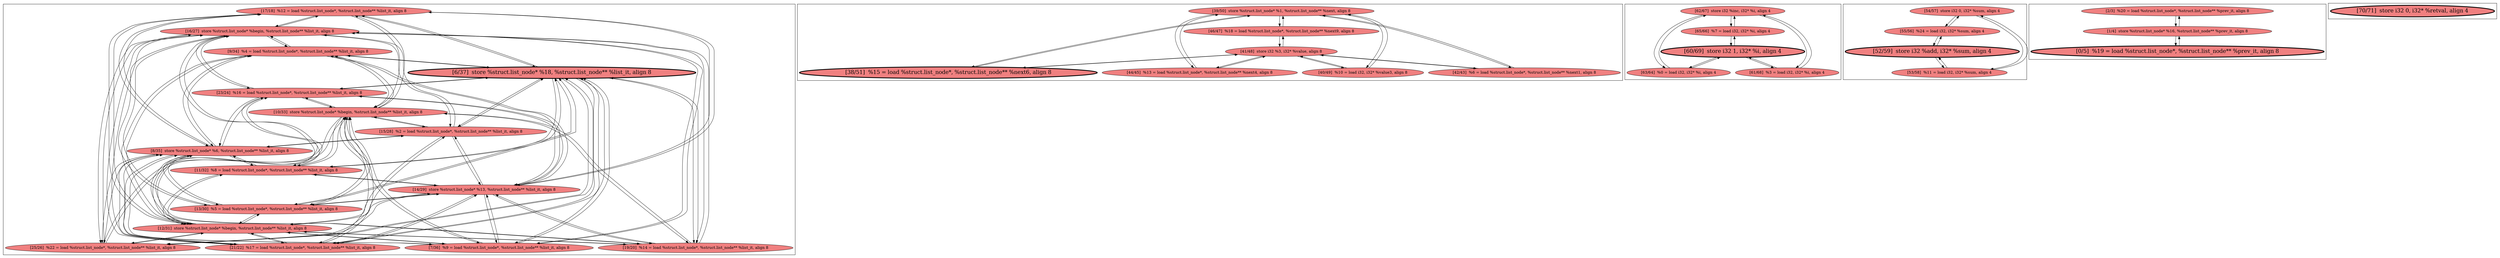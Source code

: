 
digraph G {



node120->node115 [ ]
node119->node117 [ ]
node117->node120 [ ]
node120->node117 [ ]
node115->node119 [ ]
node127->node123 [ ]
node133->node130 [ ]
node120->node123 [ ]
node123->node120 [ ]
node130->node133 [ ]
node147->node145 [ ]
node114->node125 [ ]
node125->node118 [ ]
node118->node125 [ ]
node124->node115 [ ]
node115->node124 [ ]
node137->node138 [ ]
node124->node123 [ ]
node115->node120 [ ]
node117->node127 [ ]
node123->node124 [ ]
node117->node124 [ ]
node124->node117 [ ]
node127->node115 [ ]
node117->node119 [ ]
node125->node126 [ ]
node123->node119 [ ]
node119->node123 [ ]
node114->node123 [ ]
node132->node135 [ ]
node122->node115 [ ]
node132->node136 [ ]
node130->node132 [ ]
node136->node132 [ ]
node146->node148 [ ]
node148->node149 [ ]
node132->node130 [ ]
node149->node148 [ ]
node118->node129 [ ]
node122->node121 [ ]
node117->node116 [ ]
node127->node125 [ ]
node121->node122 [ ]
node145->node148 [ ]
node123->node127 [ ]
node148->node145 [ ]
node120->node125 [ ]
node127->node129 [ ]
node147->node146 [ ]
node146->node147 [ ]
node117->node114 [ ]
node114->node117 [ ]
node119->node125 [ ]
node129->node114 [ ]
node121->node124 [ ]
node114->node129 [ ]
node149->node147 [ ]
node126->node123 [ ]
node116->node117 [ ]
node126->node117 [ ]
node126->node125 [ ]
node129->node128 [ ]
node147->node149 [ ]
node121->node127 [ ]
node129->node116 [ ]
node119->node115 [ ]
node115->node126 [ ]
node123->node126 [ ]
node127->node121 [ ]
node136->node133 [ ]
node125->node116 [ ]
node129->node124 [ ]
node121->node114 [ ]
node128->node115 [ ]
node118->node117 [ ]
node139->node140 [ ]
node139->node138 [ ]
node125->node128 [ ]
node133->node136 [ ]
node116->node121 [ ]
node133->node131 [ ]
node121->node118 [ ]
node141->node143 [ ]
node143->node141 [ ]
node124->node121 [ ]
node134->node132 [ ]
node129->node119 [ ]
node115->node114 [ ]
node125->node127 [ ]
node132->node131 [ ]
node142->node143 [ ]
node138->node139 [ ]
node123->node122 [ ]
node124->node125 [ ]
node140->node139 [ ]
node127->node117 [ ]
node118->node115 [ ]
node135->node132 [ ]
node126->node129 [ ]
node115->node118 [ ]
node123->node114 [ ]
node128->node129 [ ]
node125->node120 [ ]
node131->node132 [ ]
node121->node128 [ ]
node125->node124 [ ]
node115->node116 [ ]
node116->node115 [ ]
node118->node123 [ ]
node116->node123 [ ]
node125->node114 [ ]
node129->node127 [ ]
node121->node116 [ ]
node133->node135 [ ]
node123->node118 [ ]
node115->node128 [ ]
node122->node123 [ ]
node140->node137 [ ]
node120->node121 [ ]
node129->node122 [ ]
node115->node122 [ ]
node117->node118 [ ]
node145->node147 [ ]
node129->node118 [ ]
node114->node121 [ ]
node128->node117 [ ]
node117->node126 [ ]
node122->node129 [ ]
node138->node137 [ ]
node117->node128 [ ]
node135->node133 [ ]
node128->node121 [ ]
node122->node125 [ ]
node123->node116 [ ]
node133->node134 [ ]
node124->node129 [ ]
node120->node129 [ ]
node134->node133 [ ]
node137->node140 [ ]
node116->node125 [ ]
node114->node115 [ ]
node131->node133 [ ]
node148->node146 [ ]
node116->node129 [ ]
node129->node120 [ ]
node118->node121 [ ]
node119->node129 [ ]
node121->node126 [ ]
node123->node128 [ ]
node126->node121 [ ]
node143->node142 [ ]
node128->node123 [ ]
node122->node117 [ ]
node117->node122 [ ]
node125->node119 [ ]
node121->node119 [ ]
node119->node121 [ ]
node126->node115 [ ]
node132->node134 [ ]
node128->node125 [ ]
node121->node120 [ ]
node125->node122 [ ]
node115->node127 [ ]
node129->node126 [ ]


subgraph cluster4 {


node144 [penwidth=3.0,fontsize=20,fillcolor=lightcoral,label="[70/71]  store i32 0, i32* %retval, align 4",shape=ellipse,style=filled ]



}

subgraph cluster3 {


node143 [fillcolor=lightcoral,label="[1/4]  store %struct.list_node* %16, %struct.list_node** %prev_it, align 8",shape=ellipse,style=filled ]
node141 [fillcolor=lightcoral,label="[2/3]  %20 = load %struct.list_node*, %struct.list_node** %prev_it, align 8",shape=ellipse,style=filled ]
node142 [penwidth=3.0,fontsize=20,fillcolor=lightcoral,label="[0/5]  %19 = load %struct.list_node*, %struct.list_node** %prev_it, align 8",shape=ellipse,style=filled ]



}

subgraph cluster2 {


node140 [fillcolor=lightcoral,label="[53/58]  %11 = load i32, i32* %sum, align 4",shape=ellipse,style=filled ]
node137 [fillcolor=lightcoral,label="[54/57]  store i32 0, i32* %sum, align 4",shape=ellipse,style=filled ]
node139 [penwidth=3.0,fontsize=20,fillcolor=lightcoral,label="[52/59]  store i32 %add, i32* %sum, align 4",shape=ellipse,style=filled ]
node138 [fillcolor=lightcoral,label="[55/56]  %24 = load i32, i32* %sum, align 4",shape=ellipse,style=filled ]



}

subgraph cluster5 {


node149 [fillcolor=lightcoral,label="[61/68]  %3 = load i32, i32* %i, align 4",shape=ellipse,style=filled ]
node148 [penwidth=3.0,fontsize=20,fillcolor=lightcoral,label="[60/69]  store i32 1, i32* %i, align 4",shape=ellipse,style=filled ]
node147 [fillcolor=lightcoral,label="[62/67]  store i32 %inc, i32* %i, align 4",shape=ellipse,style=filled ]
node145 [fillcolor=lightcoral,label="[65/66]  %7 = load i32, i32* %i, align 4",shape=ellipse,style=filled ]
node146 [fillcolor=lightcoral,label="[63/64]  %0 = load i32, i32* %i, align 4",shape=ellipse,style=filled ]



}

subgraph cluster0 {


node128 [fillcolor=lightcoral,label="[9/34]  %4 = load %struct.list_node*, %struct.list_node** %list_it, align 8",shape=ellipse,style=filled ]
node127 [fillcolor=lightcoral,label="[7/36]  %9 = load %struct.list_node*, %struct.list_node** %list_it, align 8",shape=ellipse,style=filled ]
node126 [fillcolor=lightcoral,label="[11/32]  %8 = load %struct.list_node*, %struct.list_node** %list_it, align 8",shape=ellipse,style=filled ]
node125 [fillcolor=lightcoral,label="[8/35]  store %struct.list_node* %6, %struct.list_node** %list_it, align 8",shape=ellipse,style=filled ]
node123 [fillcolor=lightcoral,label="[14/29]  store %struct.list_node* %13, %struct.list_node** %list_it, align 8",shape=ellipse,style=filled ]
node129 [fillcolor=lightcoral,label="[10/33]  store %struct.list_node* %begin, %struct.list_node** %list_it, align 8",shape=ellipse,style=filled ]
node122 [fillcolor=lightcoral,label="[15/28]  %2 = load %struct.list_node*, %struct.list_node** %list_it, align 8",shape=ellipse,style=filled ]
node124 [fillcolor=lightcoral,label="[13/30]  %5 = load %struct.list_node*, %struct.list_node** %list_it, align 8",shape=ellipse,style=filled ]
node121 [penwidth=3.0,fontsize=20,fillcolor=lightcoral,label="[6/37]  store %struct.list_node* %18, %struct.list_node** %list_it, align 8",shape=ellipse,style=filled ]
node120 [fillcolor=lightcoral,label="[17/18]  %12 = load %struct.list_node*, %struct.list_node** %list_it, align 8",shape=ellipse,style=filled ]
node114 [fillcolor=lightcoral,label="[25/26]  %22 = load %struct.list_node*, %struct.list_node** %list_it, align 8",shape=ellipse,style=filled ]
node117 [fillcolor=lightcoral,label="[12/31]  store %struct.list_node* %begin, %struct.list_node** %list_it, align 8",shape=ellipse,style=filled ]
node115 [fillcolor=lightcoral,label="[16/27]  store %struct.list_node* %begin, %struct.list_node** %list_it, align 8",shape=ellipse,style=filled ]
node116 [fillcolor=lightcoral,label="[23/24]  %16 = load %struct.list_node*, %struct.list_node** %list_it, align 8",shape=ellipse,style=filled ]
node118 [fillcolor=lightcoral,label="[21/22]  %17 = load %struct.list_node*, %struct.list_node** %list_it, align 8",shape=ellipse,style=filled ]
node119 [fillcolor=lightcoral,label="[19/20]  %14 = load %struct.list_node*, %struct.list_node** %list_it, align 8",shape=ellipse,style=filled ]



}

subgraph cluster1 {


node136 [fillcolor=lightcoral,label="[44/45]  %13 = load %struct.list_node*, %struct.list_node** %next4, align 8",shape=ellipse,style=filled ]
node130 [fillcolor=lightcoral,label="[46/47]  %18 = load %struct.list_node*, %struct.list_node** %next9, align 8",shape=ellipse,style=filled ]
node132 [fillcolor=lightcoral,label="[41/48]  store i32 %3, i32* %value, align 8",shape=ellipse,style=filled ]
node133 [fillcolor=lightcoral,label="[39/50]  store %struct.list_node* %1, %struct.list_node** %next, align 8",shape=ellipse,style=filled ]
node131 [fillcolor=lightcoral,label="[40/49]  %10 = load i32, i32* %value3, align 8",shape=ellipse,style=filled ]
node134 [fillcolor=lightcoral,label="[42/43]  %6 = load %struct.list_node*, %struct.list_node** %next1, align 8",shape=ellipse,style=filled ]
node135 [penwidth=3.0,fontsize=20,fillcolor=lightcoral,label="[38/51]  %15 = load %struct.list_node*, %struct.list_node** %next6, align 8",shape=ellipse,style=filled ]



}

}
